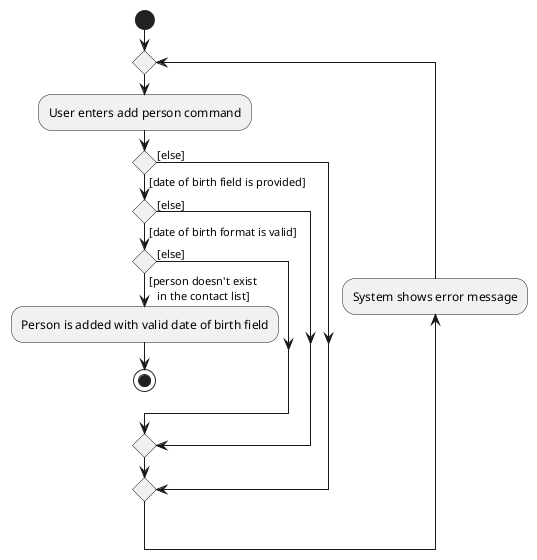 @startuml
start
repeat
:User enters add person command;
if () then ([date of birth field is provided])
  if () then ([date of birth format is valid])
    if () then ([person doesn't exist
   in the contact list])
      :Person is added with valid date of birth field;
      stop
    else ([else])
    endif
  else ([else])
  endif
else ([else])
endif
backward :System shows error message;
repeat while;
@enduml

